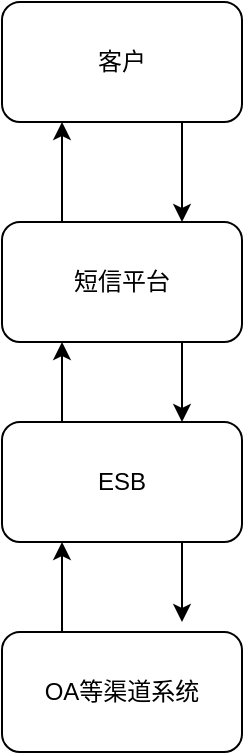 <mxfile version="21.2.1" type="github">
  <diagram name="第 1 页" id="5FPy8bEj4UY5Cmy1tWpf">
    <mxGraphModel dx="1434" dy="876" grid="1" gridSize="10" guides="1" tooltips="1" connect="1" arrows="1" fold="1" page="1" pageScale="1" pageWidth="827" pageHeight="1169" math="0" shadow="0">
      <root>
        <mxCell id="0" />
        <mxCell id="1" parent="0" />
        <mxCell id="FLdxYK98aJRnF1yqf2UK-12" style="edgeStyle=orthogonalEdgeStyle;rounded=0;orthogonalLoop=1;jettySize=auto;html=1;exitX=0.25;exitY=0;exitDx=0;exitDy=0;entryX=0.25;entryY=1;entryDx=0;entryDy=0;" edge="1" parent="1" source="FLdxYK98aJRnF1yqf2UK-1" target="FLdxYK98aJRnF1yqf2UK-2">
          <mxGeometry relative="1" as="geometry" />
        </mxCell>
        <mxCell id="FLdxYK98aJRnF1yqf2UK-1" value="OA等渠道系统" style="rounded=1;whiteSpace=wrap;html=1;" vertex="1" parent="1">
          <mxGeometry x="360" y="525" width="120" height="60" as="geometry" />
        </mxCell>
        <mxCell id="FLdxYK98aJRnF1yqf2UK-11" style="edgeStyle=orthogonalEdgeStyle;rounded=0;orthogonalLoop=1;jettySize=auto;html=1;exitX=0.75;exitY=1;exitDx=0;exitDy=0;" edge="1" parent="1" source="FLdxYK98aJRnF1yqf2UK-2">
          <mxGeometry relative="1" as="geometry">
            <mxPoint x="450" y="520" as="targetPoint" />
          </mxGeometry>
        </mxCell>
        <mxCell id="FLdxYK98aJRnF1yqf2UK-14" style="edgeStyle=orthogonalEdgeStyle;rounded=0;orthogonalLoop=1;jettySize=auto;html=1;exitX=0.25;exitY=0;exitDx=0;exitDy=0;entryX=0.25;entryY=1;entryDx=0;entryDy=0;" edge="1" parent="1" source="FLdxYK98aJRnF1yqf2UK-2" target="FLdxYK98aJRnF1yqf2UK-3">
          <mxGeometry relative="1" as="geometry" />
        </mxCell>
        <mxCell id="FLdxYK98aJRnF1yqf2UK-2" value="ESB" style="rounded=1;whiteSpace=wrap;html=1;" vertex="1" parent="1">
          <mxGeometry x="360" y="420" width="120" height="60" as="geometry" />
        </mxCell>
        <mxCell id="FLdxYK98aJRnF1yqf2UK-10" style="edgeStyle=orthogonalEdgeStyle;rounded=0;orthogonalLoop=1;jettySize=auto;html=1;exitX=0.75;exitY=1;exitDx=0;exitDy=0;entryX=0.75;entryY=0;entryDx=0;entryDy=0;" edge="1" parent="1" source="FLdxYK98aJRnF1yqf2UK-3" target="FLdxYK98aJRnF1yqf2UK-2">
          <mxGeometry relative="1" as="geometry" />
        </mxCell>
        <mxCell id="FLdxYK98aJRnF1yqf2UK-15" style="edgeStyle=orthogonalEdgeStyle;rounded=0;orthogonalLoop=1;jettySize=auto;html=1;exitX=0.25;exitY=0;exitDx=0;exitDy=0;entryX=0.25;entryY=1;entryDx=0;entryDy=0;" edge="1" parent="1" source="FLdxYK98aJRnF1yqf2UK-3" target="FLdxYK98aJRnF1yqf2UK-4">
          <mxGeometry relative="1" as="geometry" />
        </mxCell>
        <mxCell id="FLdxYK98aJRnF1yqf2UK-3" value="短信平台" style="rounded=1;whiteSpace=wrap;html=1;" vertex="1" parent="1">
          <mxGeometry x="360" y="320" width="120" height="60" as="geometry" />
        </mxCell>
        <mxCell id="FLdxYK98aJRnF1yqf2UK-9" style="edgeStyle=orthogonalEdgeStyle;rounded=0;orthogonalLoop=1;jettySize=auto;html=1;exitX=0.75;exitY=1;exitDx=0;exitDy=0;entryX=0.75;entryY=0;entryDx=0;entryDy=0;" edge="1" parent="1" source="FLdxYK98aJRnF1yqf2UK-4" target="FLdxYK98aJRnF1yqf2UK-3">
          <mxGeometry relative="1" as="geometry" />
        </mxCell>
        <mxCell id="FLdxYK98aJRnF1yqf2UK-4" value="客户" style="rounded=1;whiteSpace=wrap;html=1;" vertex="1" parent="1">
          <mxGeometry x="360" y="210" width="120" height="60" as="geometry" />
        </mxCell>
      </root>
    </mxGraphModel>
  </diagram>
</mxfile>
